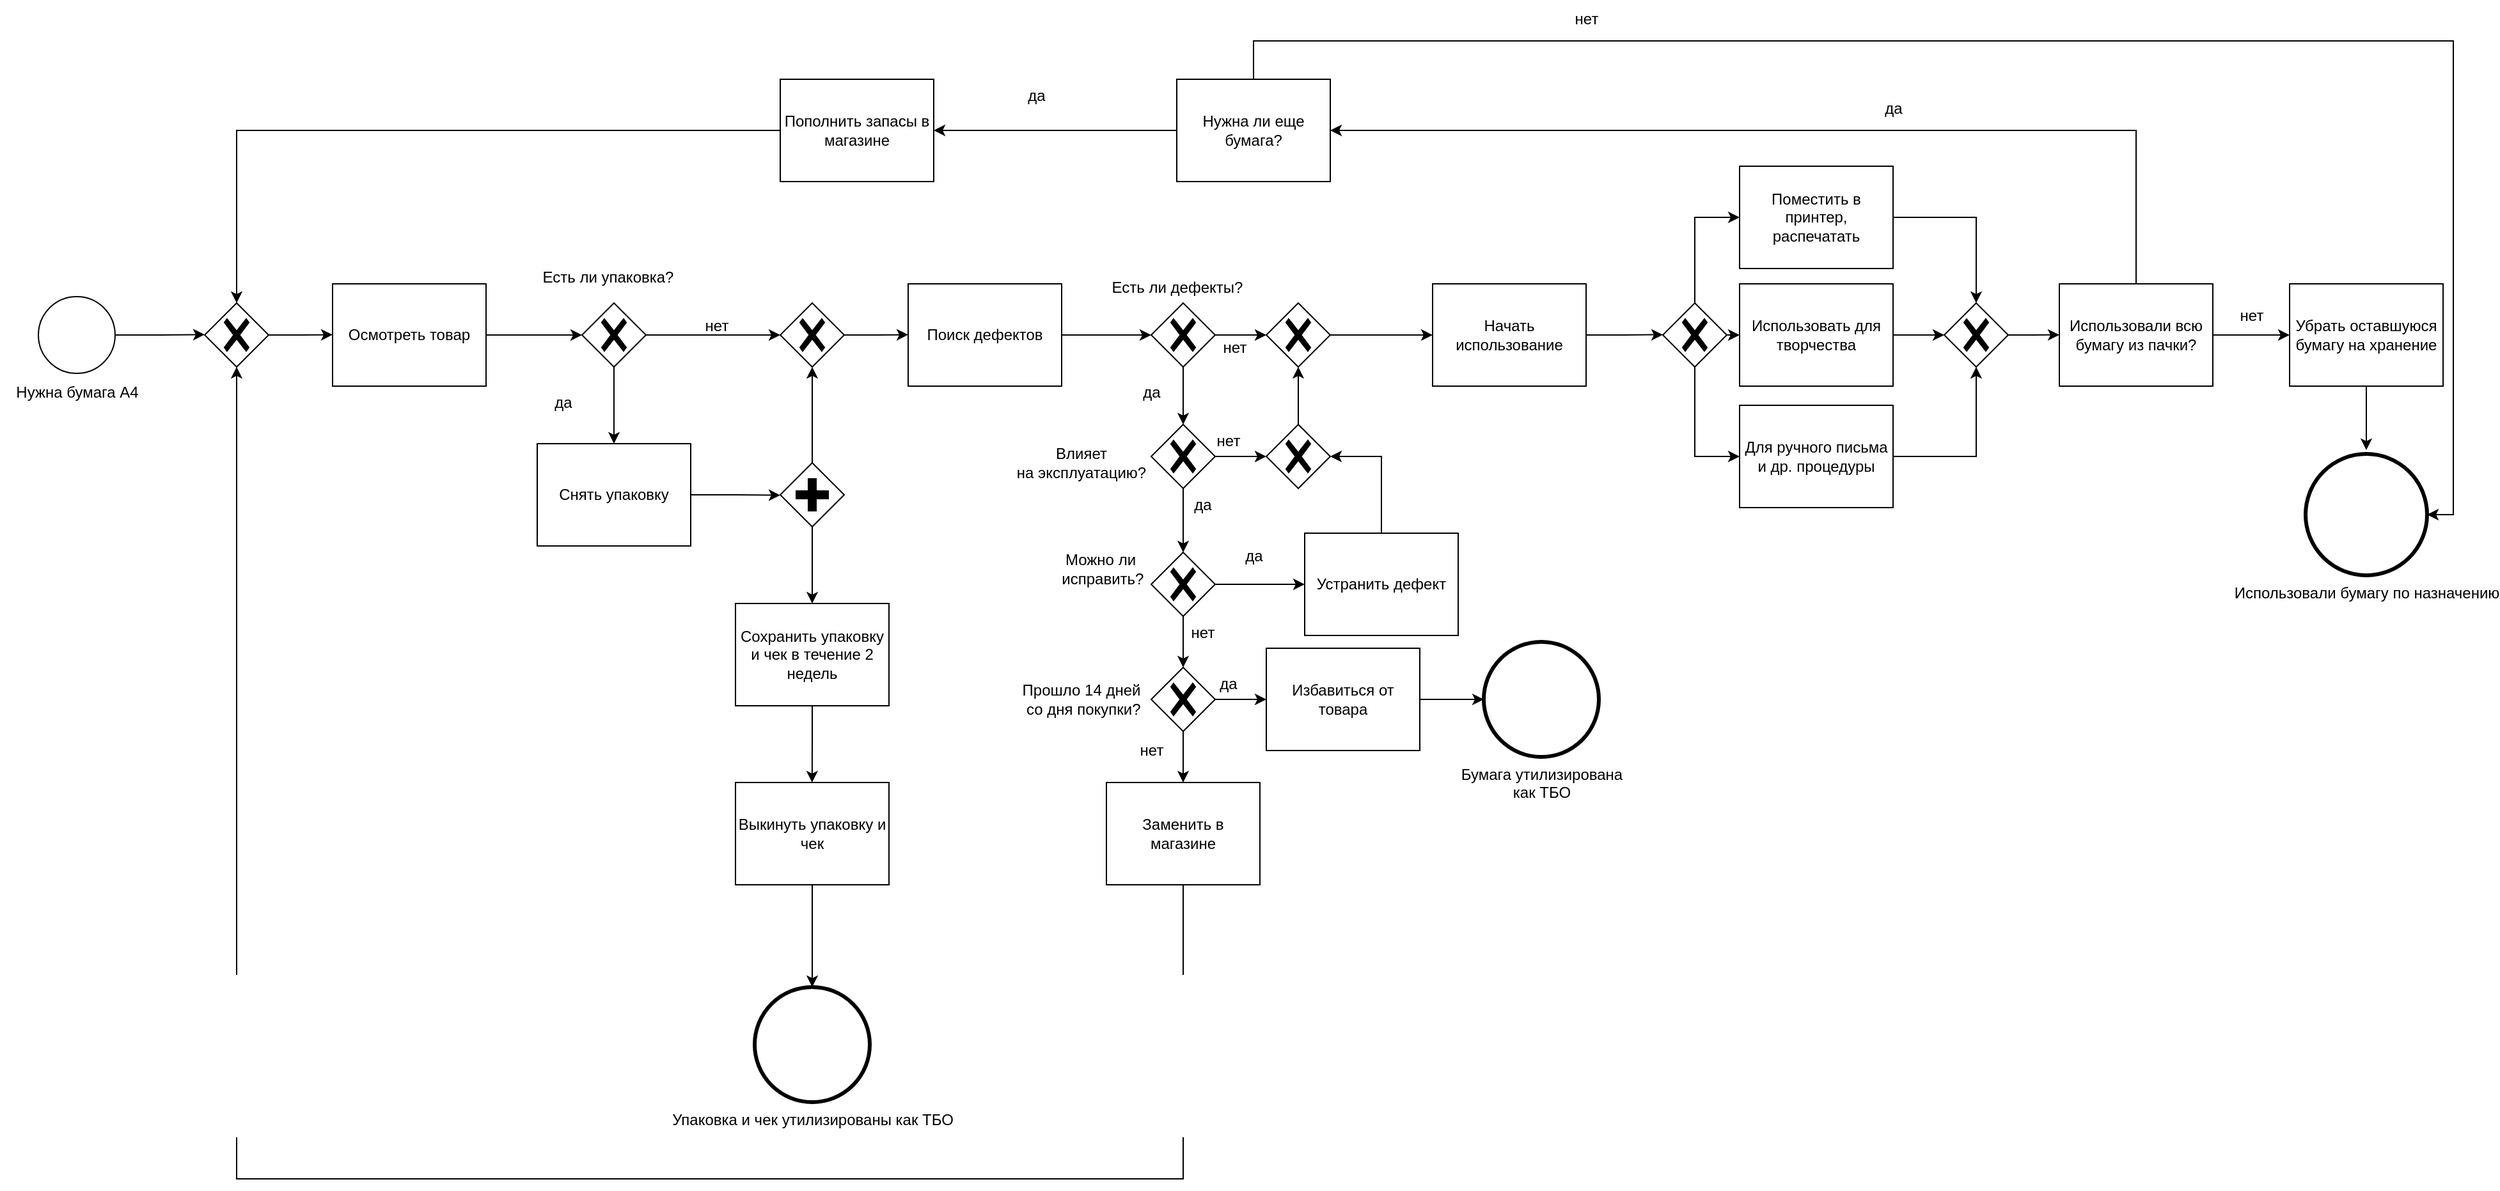 <mxfile version="26.2.12">
  <diagram name="Страница — 1" id="5N9X3Y17L_XoEcSVhi0d">
    <mxGraphModel dx="1972" dy="878" grid="1" gridSize="10" guides="1" tooltips="1" connect="1" arrows="1" fold="1" page="1" pageScale="1" pageWidth="827" pageHeight="1169" math="0" shadow="0">
      <root>
        <mxCell id="0" />
        <mxCell id="1" parent="0" />
        <mxCell id="ITbkGFI6erBc72IIZBpy-7" style="edgeStyle=orthogonalEdgeStyle;rounded=0;orthogonalLoop=1;jettySize=auto;html=1;exitX=1;exitY=0.5;exitDx=0;exitDy=0;" edge="1" parent="1" source="wK_ba-2Pib_sXPPsbPto-1">
          <mxGeometry relative="1" as="geometry">
            <mxPoint x="180" y="269.667" as="targetPoint" />
          </mxGeometry>
        </mxCell>
        <mxCell id="wK_ba-2Pib_sXPPsbPto-1" value="" style="ellipse;whiteSpace=wrap;html=1;aspect=fixed;" parent="1" vertex="1">
          <mxGeometry x="50" y="240" width="60" height="60" as="geometry" />
        </mxCell>
        <mxCell id="wK_ba-2Pib_sXPPsbPto-3" value="&lt;div&gt;Нужна бумага А4&lt;/div&gt;" style="text;html=1;align=center;verticalAlign=middle;resizable=0;points=[];autosize=1;strokeColor=none;fillColor=none;rounded=0;" parent="1" vertex="1">
          <mxGeometry x="20" y="300" width="120" height="30" as="geometry" />
        </mxCell>
        <mxCell id="ITbkGFI6erBc72IIZBpy-9" style="edgeStyle=orthogonalEdgeStyle;rounded=0;orthogonalLoop=1;jettySize=auto;html=1;exitX=1;exitY=0.5;exitDx=0;exitDy=0;exitPerimeter=0;" edge="1" parent="1" source="ITbkGFI6erBc72IIZBpy-8">
          <mxGeometry relative="1" as="geometry">
            <mxPoint x="280.0" y="269.778" as="targetPoint" />
          </mxGeometry>
        </mxCell>
        <mxCell id="ITbkGFI6erBc72IIZBpy-8" value="" style="points=[[0.25,0.25,0],[0.5,0,0],[0.75,0.25,0],[1,0.5,0],[0.75,0.75,0],[0.5,1,0],[0.25,0.75,0],[0,0.5,0]];shape=mxgraph.bpmn.gateway2;html=1;verticalLabelPosition=bottom;labelBackgroundColor=#ffffff;verticalAlign=top;align=center;perimeter=rhombusPerimeter;outlineConnect=0;outline=none;symbol=none;gwType=exclusive;" vertex="1" parent="1">
          <mxGeometry x="180" y="245" width="50" height="50" as="geometry" />
        </mxCell>
        <mxCell id="ITbkGFI6erBc72IIZBpy-10" value="Осмотреть товар" style="points=[[0.25,0,0],[0.5,0,0],[0.75,0,0],[1,0.25,0],[1,0.5,0],[1,0.75,0],[0.75,1,0],[0.5,1,0],[0.25,1,0],[0,0.75,0],[0,0.5,0],[0,0.25,0]];shape=mxgraph.bpmn.task2;whiteSpace=wrap;rectStyle=rounded;size=10;html=1;container=1;expand=0;collapsible=0;taskMarker=abstract;" vertex="1" parent="1">
          <mxGeometry x="280" y="230" width="120" height="80" as="geometry" />
        </mxCell>
        <mxCell id="ITbkGFI6erBc72IIZBpy-12" value="" style="points=[[0.25,0.25,0],[0.5,0,0],[0.75,0.25,0],[1,0.5,0],[0.75,0.75,0],[0.5,1,0],[0.25,0.75,0],[0,0.5,0]];shape=mxgraph.bpmn.gateway2;html=1;verticalLabelPosition=bottom;labelBackgroundColor=#ffffff;verticalAlign=top;align=center;perimeter=rhombusPerimeter;outlineConnect=0;outline=none;symbol=none;gwType=exclusive;" vertex="1" parent="1">
          <mxGeometry x="475" y="245" width="50" height="50" as="geometry" />
        </mxCell>
        <mxCell id="ITbkGFI6erBc72IIZBpy-16" style="edgeStyle=orthogonalEdgeStyle;rounded=0;orthogonalLoop=1;jettySize=auto;html=1;exitX=1;exitY=0.5;exitDx=0;exitDy=0;exitPerimeter=0;" edge="1" parent="1" source="ITbkGFI6erBc72IIZBpy-15">
          <mxGeometry relative="1" as="geometry">
            <mxPoint x="630" y="395.333" as="targetPoint" />
          </mxGeometry>
        </mxCell>
        <mxCell id="ITbkGFI6erBc72IIZBpy-15" value="Снять упаковку" style="points=[[0.25,0,0],[0.5,0,0],[0.75,0,0],[1,0.25,0],[1,0.5,0],[1,0.75,0],[0.75,1,0],[0.5,1,0],[0.25,1,0],[0,0.75,0],[0,0.5,0],[0,0.25,0]];shape=mxgraph.bpmn.task2;whiteSpace=wrap;rectStyle=rounded;size=10;html=1;container=1;expand=0;collapsible=0;taskMarker=abstract;" vertex="1" parent="1">
          <mxGeometry x="440" y="355" width="120" height="80" as="geometry" />
        </mxCell>
        <mxCell id="ITbkGFI6erBc72IIZBpy-18" style="edgeStyle=orthogonalEdgeStyle;rounded=0;orthogonalLoop=1;jettySize=auto;html=1;" edge="1" parent="1" source="ITbkGFI6erBc72IIZBpy-17">
          <mxGeometry relative="1" as="geometry">
            <mxPoint x="655" y="480" as="targetPoint" />
          </mxGeometry>
        </mxCell>
        <mxCell id="ITbkGFI6erBc72IIZBpy-30" style="edgeStyle=orthogonalEdgeStyle;rounded=0;orthogonalLoop=1;jettySize=auto;html=1;" edge="1" parent="1" source="ITbkGFI6erBc72IIZBpy-17" target="ITbkGFI6erBc72IIZBpy-28">
          <mxGeometry relative="1" as="geometry" />
        </mxCell>
        <mxCell id="ITbkGFI6erBc72IIZBpy-17" value="" style="points=[[0.25,0.25,0],[0.5,0,0],[0.75,0.25,0],[1,0.5,0],[0.75,0.75,0],[0.5,1,0],[0.25,0.75,0],[0,0.5,0]];shape=mxgraph.bpmn.gateway2;html=1;verticalLabelPosition=bottom;labelBackgroundColor=#ffffff;verticalAlign=top;align=center;perimeter=rhombusPerimeter;outlineConnect=0;outline=none;symbol=none;gwType=parallel;" vertex="1" parent="1">
          <mxGeometry x="630" y="370" width="50" height="50" as="geometry" />
        </mxCell>
        <mxCell id="ITbkGFI6erBc72IIZBpy-20" style="edgeStyle=orthogonalEdgeStyle;rounded=0;orthogonalLoop=1;jettySize=auto;html=1;exitX=0.5;exitY=1;exitDx=0;exitDy=0;exitPerimeter=0;" edge="1" parent="1" source="ITbkGFI6erBc72IIZBpy-19">
          <mxGeometry relative="1" as="geometry">
            <mxPoint x="654.889" y="620" as="targetPoint" />
          </mxGeometry>
        </mxCell>
        <mxCell id="ITbkGFI6erBc72IIZBpy-19" value="Сохранить упаковку и чек в течение 2 недель" style="points=[[0.25,0,0],[0.5,0,0],[0.75,0,0],[1,0.25,0],[1,0.5,0],[1,0.75,0],[0.75,1,0],[0.5,1,0],[0.25,1,0],[0,0.75,0],[0,0.5,0],[0,0.25,0]];shape=mxgraph.bpmn.task2;whiteSpace=wrap;rectStyle=rounded;size=10;html=1;container=1;expand=0;collapsible=0;taskMarker=abstract;" vertex="1" parent="1">
          <mxGeometry x="595" y="480" width="120" height="80" as="geometry" />
        </mxCell>
        <mxCell id="ITbkGFI6erBc72IIZBpy-22" style="edgeStyle=orthogonalEdgeStyle;rounded=0;orthogonalLoop=1;jettySize=auto;html=1;" edge="1" parent="1" source="ITbkGFI6erBc72IIZBpy-21">
          <mxGeometry relative="1" as="geometry">
            <mxPoint x="655" y="780" as="targetPoint" />
          </mxGeometry>
        </mxCell>
        <mxCell id="ITbkGFI6erBc72IIZBpy-21" value="Выкинуть упаковку и чек" style="points=[[0.25,0,0],[0.5,0,0],[0.75,0,0],[1,0.25,0],[1,0.5,0],[1,0.75,0],[0.75,1,0],[0.5,1,0],[0.25,1,0],[0,0.75,0],[0,0.5,0],[0,0.25,0]];shape=mxgraph.bpmn.task2;whiteSpace=wrap;rectStyle=rounded;size=10;html=1;container=1;expand=0;collapsible=0;taskMarker=abstract;" vertex="1" parent="1">
          <mxGeometry x="595" y="620" width="120" height="80" as="geometry" />
        </mxCell>
        <mxCell id="ITbkGFI6erBc72IIZBpy-24" value="Упаковка и чек утилизированы как ТБО&lt;div&gt;&lt;br&gt;&lt;/div&gt;" style="points=[[0.145,0.145,0],[0.5,0,0],[0.855,0.145,0],[1,0.5,0],[0.855,0.855,0],[0.5,1,0],[0.145,0.855,0],[0,0.5,0]];shape=mxgraph.bpmn.event;html=1;verticalLabelPosition=bottom;labelBackgroundColor=#ffffff;verticalAlign=top;align=center;perimeter=ellipsePerimeter;outlineConnect=0;aspect=fixed;outline=end;symbol=terminate2;" vertex="1" parent="1">
          <mxGeometry x="610" y="780" width="90" height="90" as="geometry" />
        </mxCell>
        <mxCell id="ITbkGFI6erBc72IIZBpy-25" style="edgeStyle=orthogonalEdgeStyle;rounded=0;orthogonalLoop=1;jettySize=auto;html=1;entryX=0.5;entryY=0;entryDx=0;entryDy=0;entryPerimeter=0;" edge="1" parent="1" source="ITbkGFI6erBc72IIZBpy-12" target="ITbkGFI6erBc72IIZBpy-15">
          <mxGeometry relative="1" as="geometry" />
        </mxCell>
        <mxCell id="ITbkGFI6erBc72IIZBpy-26" style="edgeStyle=orthogonalEdgeStyle;rounded=0;orthogonalLoop=1;jettySize=auto;html=1;exitX=1;exitY=0.5;exitDx=0;exitDy=0;exitPerimeter=0;entryX=0;entryY=0.5;entryDx=0;entryDy=0;entryPerimeter=0;" edge="1" parent="1" source="ITbkGFI6erBc72IIZBpy-10" target="ITbkGFI6erBc72IIZBpy-12">
          <mxGeometry relative="1" as="geometry" />
        </mxCell>
        <mxCell id="ITbkGFI6erBc72IIZBpy-27" value="Есть ли упаковка?" style="text;html=1;align=center;verticalAlign=middle;resizable=0;points=[];autosize=1;strokeColor=none;fillColor=none;" vertex="1" parent="1">
          <mxGeometry x="430" y="210" width="130" height="30" as="geometry" />
        </mxCell>
        <mxCell id="ITbkGFI6erBc72IIZBpy-32" style="edgeStyle=orthogonalEdgeStyle;rounded=0;orthogonalLoop=1;jettySize=auto;html=1;exitX=1;exitY=0.5;exitDx=0;exitDy=0;exitPerimeter=0;" edge="1" parent="1" source="ITbkGFI6erBc72IIZBpy-28">
          <mxGeometry relative="1" as="geometry">
            <mxPoint x="730" y="269.75" as="targetPoint" />
          </mxGeometry>
        </mxCell>
        <mxCell id="ITbkGFI6erBc72IIZBpy-28" value="" style="points=[[0.25,0.25,0],[0.5,0,0],[0.75,0.25,0],[1,0.5,0],[0.75,0.75,0],[0.5,1,0],[0.25,0.75,0],[0,0.5,0]];shape=mxgraph.bpmn.gateway2;html=1;verticalLabelPosition=bottom;labelBackgroundColor=#ffffff;verticalAlign=top;align=center;perimeter=rhombusPerimeter;outlineConnect=0;outline=none;symbol=none;gwType=exclusive;" vertex="1" parent="1">
          <mxGeometry x="630" y="245" width="50" height="50" as="geometry" />
        </mxCell>
        <mxCell id="ITbkGFI6erBc72IIZBpy-29" style="edgeStyle=orthogonalEdgeStyle;rounded=0;orthogonalLoop=1;jettySize=auto;html=1;exitX=1;exitY=0.5;exitDx=0;exitDy=0;exitPerimeter=0;entryX=0;entryY=0.5;entryDx=0;entryDy=0;entryPerimeter=0;" edge="1" parent="1" source="ITbkGFI6erBc72IIZBpy-12" target="ITbkGFI6erBc72IIZBpy-28">
          <mxGeometry relative="1" as="geometry" />
        </mxCell>
        <mxCell id="ITbkGFI6erBc72IIZBpy-31" value="нет" style="text;html=1;align=center;verticalAlign=middle;resizable=0;points=[];autosize=1;strokeColor=none;fillColor=none;" vertex="1" parent="1">
          <mxGeometry x="560" y="248" width="40" height="30" as="geometry" />
        </mxCell>
        <mxCell id="ITbkGFI6erBc72IIZBpy-33" value="Поиск дефектов" style="points=[[0.25,0,0],[0.5,0,0],[0.75,0,0],[1,0.25,0],[1,0.5,0],[1,0.75,0],[0.75,1,0],[0.5,1,0],[0.25,1,0],[0,0.75,0],[0,0.5,0],[0,0.25,0]];shape=mxgraph.bpmn.task2;whiteSpace=wrap;rectStyle=rounded;size=10;html=1;container=1;expand=0;collapsible=0;taskMarker=abstract;" vertex="1" parent="1">
          <mxGeometry x="730" y="230" width="120" height="80" as="geometry" />
        </mxCell>
        <mxCell id="ITbkGFI6erBc72IIZBpy-37" style="edgeStyle=orthogonalEdgeStyle;rounded=0;orthogonalLoop=1;jettySize=auto;html=1;" edge="1" parent="1" source="ITbkGFI6erBc72IIZBpy-34">
          <mxGeometry relative="1" as="geometry">
            <mxPoint x="945" y="340" as="targetPoint" />
          </mxGeometry>
        </mxCell>
        <mxCell id="ITbkGFI6erBc72IIZBpy-38" style="edgeStyle=orthogonalEdgeStyle;rounded=0;orthogonalLoop=1;jettySize=auto;html=1;" edge="1" parent="1" source="ITbkGFI6erBc72IIZBpy-34">
          <mxGeometry relative="1" as="geometry">
            <mxPoint x="1010" y="270" as="targetPoint" />
          </mxGeometry>
        </mxCell>
        <mxCell id="ITbkGFI6erBc72IIZBpy-34" value="" style="points=[[0.25,0.25,0],[0.5,0,0],[0.75,0.25,0],[1,0.5,0],[0.75,0.75,0],[0.5,1,0],[0.25,0.75,0],[0,0.5,0]];shape=mxgraph.bpmn.gateway2;html=1;verticalLabelPosition=bottom;labelBackgroundColor=#ffffff;verticalAlign=top;align=center;perimeter=rhombusPerimeter;outlineConnect=0;outline=none;symbol=none;gwType=exclusive;" vertex="1" parent="1">
          <mxGeometry x="920" y="245" width="50" height="50" as="geometry" />
        </mxCell>
        <mxCell id="ITbkGFI6erBc72IIZBpy-35" style="edgeStyle=orthogonalEdgeStyle;rounded=0;orthogonalLoop=1;jettySize=auto;html=1;exitX=1;exitY=0.5;exitDx=0;exitDy=0;exitPerimeter=0;entryX=0;entryY=0.5;entryDx=0;entryDy=0;entryPerimeter=0;" edge="1" parent="1" source="ITbkGFI6erBc72IIZBpy-33" target="ITbkGFI6erBc72IIZBpy-34">
          <mxGeometry relative="1" as="geometry" />
        </mxCell>
        <mxCell id="ITbkGFI6erBc72IIZBpy-36" value="Есть ли дефекты?" style="text;html=1;align=center;verticalAlign=middle;resizable=0;points=[];autosize=1;strokeColor=none;fillColor=none;" vertex="1" parent="1">
          <mxGeometry x="875" y="218" width="130" height="30" as="geometry" />
        </mxCell>
        <mxCell id="ITbkGFI6erBc72IIZBpy-72" style="edgeStyle=orthogonalEdgeStyle;rounded=0;orthogonalLoop=1;jettySize=auto;html=1;exitX=1;exitY=0.5;exitDx=0;exitDy=0;exitPerimeter=0;" edge="1" parent="1" source="ITbkGFI6erBc72IIZBpy-39">
          <mxGeometry relative="1" as="geometry">
            <mxPoint x="1140" y="270" as="targetPoint" />
          </mxGeometry>
        </mxCell>
        <mxCell id="ITbkGFI6erBc72IIZBpy-39" value="" style="points=[[0.25,0.25,0],[0.5,0,0],[0.75,0.25,0],[1,0.5,0],[0.75,0.75,0],[0.5,1,0],[0.25,0.75,0],[0,0.5,0]];shape=mxgraph.bpmn.gateway2;html=1;verticalLabelPosition=bottom;labelBackgroundColor=#ffffff;verticalAlign=top;align=center;perimeter=rhombusPerimeter;outlineConnect=0;outline=none;symbol=none;gwType=exclusive;" vertex="1" parent="1">
          <mxGeometry x="1010" y="245" width="50" height="50" as="geometry" />
        </mxCell>
        <mxCell id="ITbkGFI6erBc72IIZBpy-43" style="edgeStyle=orthogonalEdgeStyle;rounded=0;orthogonalLoop=1;jettySize=auto;html=1;exitX=1;exitY=0.5;exitDx=0;exitDy=0;exitPerimeter=0;" edge="1" parent="1" source="ITbkGFI6erBc72IIZBpy-40" target="ITbkGFI6erBc72IIZBpy-41">
          <mxGeometry relative="1" as="geometry" />
        </mxCell>
        <mxCell id="ITbkGFI6erBc72IIZBpy-44" style="edgeStyle=orthogonalEdgeStyle;rounded=0;orthogonalLoop=1;jettySize=auto;html=1;exitX=0.5;exitY=1;exitDx=0;exitDy=0;exitPerimeter=0;" edge="1" parent="1" source="ITbkGFI6erBc72IIZBpy-40">
          <mxGeometry relative="1" as="geometry">
            <mxPoint x="945" y="440" as="targetPoint" />
          </mxGeometry>
        </mxCell>
        <mxCell id="ITbkGFI6erBc72IIZBpy-40" value="" style="points=[[0.25,0.25,0],[0.5,0,0],[0.75,0.25,0],[1,0.5,0],[0.75,0.75,0],[0.5,1,0],[0.25,0.75,0],[0,0.5,0]];shape=mxgraph.bpmn.gateway2;html=1;verticalLabelPosition=bottom;labelBackgroundColor=#ffffff;verticalAlign=top;align=center;perimeter=rhombusPerimeter;outlineConnect=0;outline=none;symbol=none;gwType=exclusive;" vertex="1" parent="1">
          <mxGeometry x="920" y="340" width="50" height="50" as="geometry" />
        </mxCell>
        <mxCell id="ITbkGFI6erBc72IIZBpy-41" value="" style="points=[[0.25,0.25,0],[0.5,0,0],[0.75,0.25,0],[1,0.5,0],[0.75,0.75,0],[0.5,1,0],[0.25,0.75,0],[0,0.5,0]];shape=mxgraph.bpmn.gateway2;html=1;verticalLabelPosition=bottom;labelBackgroundColor=#ffffff;verticalAlign=top;align=center;perimeter=rhombusPerimeter;outlineConnect=0;outline=none;symbol=none;gwType=exclusive;" vertex="1" parent="1">
          <mxGeometry x="1010" y="340" width="50" height="50" as="geometry" />
        </mxCell>
        <mxCell id="ITbkGFI6erBc72IIZBpy-58" style="edgeStyle=orthogonalEdgeStyle;rounded=0;orthogonalLoop=1;jettySize=auto;html=1;exitX=0.5;exitY=1;exitDx=0;exitDy=0;exitPerimeter=0;" edge="1" parent="1" source="ITbkGFI6erBc72IIZBpy-45">
          <mxGeometry relative="1" as="geometry">
            <mxPoint x="945" y="530" as="targetPoint" />
          </mxGeometry>
        </mxCell>
        <mxCell id="ITbkGFI6erBc72IIZBpy-45" value="" style="points=[[0.25,0.25,0],[0.5,0,0],[0.75,0.25,0],[1,0.5,0],[0.75,0.75,0],[0.5,1,0],[0.25,0.75,0],[0,0.5,0]];shape=mxgraph.bpmn.gateway2;html=1;verticalLabelPosition=bottom;labelBackgroundColor=#ffffff;verticalAlign=top;align=center;perimeter=rhombusPerimeter;outlineConnect=0;outline=none;symbol=none;gwType=exclusive;" vertex="1" parent="1">
          <mxGeometry x="920" y="440" width="50" height="50" as="geometry" />
        </mxCell>
        <mxCell id="ITbkGFI6erBc72IIZBpy-47" value="Устранить дефект" style="points=[[0.25,0,0],[0.5,0,0],[0.75,0,0],[1,0.25,0],[1,0.5,0],[1,0.75,0],[0.75,1,0],[0.5,1,0],[0.25,1,0],[0,0.75,0],[0,0.5,0],[0,0.25,0]];shape=mxgraph.bpmn.task2;whiteSpace=wrap;rectStyle=rounded;size=10;html=1;container=1;expand=0;collapsible=0;taskMarker=abstract;" vertex="1" parent="1">
          <mxGeometry x="1040" y="425" width="120" height="80" as="geometry" />
        </mxCell>
        <mxCell id="ITbkGFI6erBc72IIZBpy-48" style="edgeStyle=orthogonalEdgeStyle;rounded=0;orthogonalLoop=1;jettySize=auto;html=1;exitX=1;exitY=0.5;exitDx=0;exitDy=0;exitPerimeter=0;entryX=0;entryY=0.5;entryDx=0;entryDy=0;entryPerimeter=0;" edge="1" parent="1" source="ITbkGFI6erBc72IIZBpy-45" target="ITbkGFI6erBc72IIZBpy-47">
          <mxGeometry relative="1" as="geometry" />
        </mxCell>
        <mxCell id="ITbkGFI6erBc72IIZBpy-49" style="edgeStyle=orthogonalEdgeStyle;rounded=0;orthogonalLoop=1;jettySize=auto;html=1;entryX=1;entryY=0.5;entryDx=0;entryDy=0;entryPerimeter=0;" edge="1" parent="1" source="ITbkGFI6erBc72IIZBpy-47" target="ITbkGFI6erBc72IIZBpy-41">
          <mxGeometry relative="1" as="geometry" />
        </mxCell>
        <mxCell id="ITbkGFI6erBc72IIZBpy-50" value="да" style="text;html=1;align=center;verticalAlign=middle;resizable=0;points=[];autosize=1;strokeColor=none;fillColor=none;" vertex="1" parent="1">
          <mxGeometry x="980" y="428" width="40" height="30" as="geometry" />
        </mxCell>
        <mxCell id="ITbkGFI6erBc72IIZBpy-51" value="Можно ли&lt;br&gt;&amp;nbsp;исправить?" style="text;html=1;align=center;verticalAlign=middle;resizable=0;points=[];autosize=1;strokeColor=none;fillColor=none;" vertex="1" parent="1">
          <mxGeometry x="835" y="433" width="90" height="40" as="geometry" />
        </mxCell>
        <mxCell id="ITbkGFI6erBc72IIZBpy-52" value="Влияет &lt;br&gt;на эксплуатацию?" style="text;html=1;align=center;verticalAlign=middle;resizable=0;points=[];autosize=1;strokeColor=none;fillColor=none;" vertex="1" parent="1">
          <mxGeometry x="805" y="350" width="120" height="40" as="geometry" />
        </mxCell>
        <mxCell id="ITbkGFI6erBc72IIZBpy-53" value="да" style="text;html=1;align=center;verticalAlign=middle;resizable=0;points=[];autosize=1;strokeColor=none;fillColor=none;" vertex="1" parent="1">
          <mxGeometry x="900" y="300" width="40" height="30" as="geometry" />
        </mxCell>
        <mxCell id="ITbkGFI6erBc72IIZBpy-55" value="нет" style="text;html=1;align=center;verticalAlign=middle;resizable=0;points=[];autosize=1;strokeColor=none;fillColor=none;" vertex="1" parent="1">
          <mxGeometry x="965" y="265" width="40" height="30" as="geometry" />
        </mxCell>
        <mxCell id="ITbkGFI6erBc72IIZBpy-56" value="нет" style="text;html=1;align=center;verticalAlign=middle;resizable=0;points=[];autosize=1;strokeColor=none;fillColor=none;" vertex="1" parent="1">
          <mxGeometry x="960" y="338" width="40" height="30" as="geometry" />
        </mxCell>
        <mxCell id="ITbkGFI6erBc72IIZBpy-57" style="edgeStyle=orthogonalEdgeStyle;rounded=0;orthogonalLoop=1;jettySize=auto;html=1;exitX=0.5;exitY=0;exitDx=0;exitDy=0;exitPerimeter=0;entryX=0.5;entryY=1;entryDx=0;entryDy=0;entryPerimeter=0;" edge="1" parent="1" source="ITbkGFI6erBc72IIZBpy-41" target="ITbkGFI6erBc72IIZBpy-39">
          <mxGeometry relative="1" as="geometry" />
        </mxCell>
        <mxCell id="ITbkGFI6erBc72IIZBpy-63" style="edgeStyle=orthogonalEdgeStyle;rounded=0;orthogonalLoop=1;jettySize=auto;html=1;exitX=1;exitY=0.5;exitDx=0;exitDy=0;exitPerimeter=0;" edge="1" parent="1" source="ITbkGFI6erBc72IIZBpy-59">
          <mxGeometry relative="1" as="geometry">
            <mxPoint x="1010" y="555" as="targetPoint" />
          </mxGeometry>
        </mxCell>
        <mxCell id="ITbkGFI6erBc72IIZBpy-68" style="edgeStyle=orthogonalEdgeStyle;rounded=0;orthogonalLoop=1;jettySize=auto;html=1;exitX=0.5;exitY=1;exitDx=0;exitDy=0;exitPerimeter=0;" edge="1" parent="1" source="ITbkGFI6erBc72IIZBpy-59">
          <mxGeometry relative="1" as="geometry">
            <mxPoint x="945" y="620" as="targetPoint" />
          </mxGeometry>
        </mxCell>
        <mxCell id="ITbkGFI6erBc72IIZBpy-59" value="" style="points=[[0.25,0.25,0],[0.5,0,0],[0.75,0.25,0],[1,0.5,0],[0.75,0.75,0],[0.5,1,0],[0.25,0.75,0],[0,0.5,0]];shape=mxgraph.bpmn.gateway2;html=1;verticalLabelPosition=bottom;labelBackgroundColor=#ffffff;verticalAlign=top;align=center;perimeter=rhombusPerimeter;outlineConnect=0;outline=none;symbol=none;gwType=exclusive;" vertex="1" parent="1">
          <mxGeometry x="920" y="530" width="50" height="50" as="geometry" />
        </mxCell>
        <mxCell id="ITbkGFI6erBc72IIZBpy-61" value="Прошло 14 дней&lt;br&gt;&amp;nbsp;со дня покупки?" style="text;html=1;align=center;verticalAlign=middle;resizable=0;points=[];autosize=1;strokeColor=none;fillColor=none;" vertex="1" parent="1">
          <mxGeometry x="805" y="535" width="120" height="40" as="geometry" />
        </mxCell>
        <mxCell id="ITbkGFI6erBc72IIZBpy-62" value="нет" style="text;html=1;align=center;verticalAlign=middle;resizable=0;points=[];autosize=1;strokeColor=none;fillColor=none;" vertex="1" parent="1">
          <mxGeometry x="940" y="488" width="40" height="30" as="geometry" />
        </mxCell>
        <mxCell id="ITbkGFI6erBc72IIZBpy-64" value="да" style="text;html=1;align=center;verticalAlign=middle;resizable=0;points=[];autosize=1;strokeColor=none;fillColor=none;" vertex="1" parent="1">
          <mxGeometry x="960" y="528" width="40" height="30" as="geometry" />
        </mxCell>
        <mxCell id="ITbkGFI6erBc72IIZBpy-66" style="edgeStyle=orthogonalEdgeStyle;rounded=0;orthogonalLoop=1;jettySize=auto;html=1;exitX=1;exitY=0.5;exitDx=0;exitDy=0;exitPerimeter=0;" edge="1" parent="1" source="ITbkGFI6erBc72IIZBpy-65">
          <mxGeometry relative="1" as="geometry">
            <mxPoint x="1180" y="555" as="targetPoint" />
          </mxGeometry>
        </mxCell>
        <mxCell id="ITbkGFI6erBc72IIZBpy-65" value="Избавиться от товара" style="points=[[0.25,0,0],[0.5,0,0],[0.75,0,0],[1,0.25,0],[1,0.5,0],[1,0.75,0],[0.75,1,0],[0.5,1,0],[0.25,1,0],[0,0.75,0],[0,0.5,0],[0,0.25,0]];shape=mxgraph.bpmn.task2;whiteSpace=wrap;rectStyle=rounded;size=10;html=1;container=1;expand=0;collapsible=0;taskMarker=abstract;" vertex="1" parent="1">
          <mxGeometry x="1010" y="515" width="120" height="80" as="geometry" />
        </mxCell>
        <mxCell id="ITbkGFI6erBc72IIZBpy-67" value="Бумага утилизирована&lt;br&gt;как ТБО" style="points=[[0.145,0.145,0],[0.5,0,0],[0.855,0.145,0],[1,0.5,0],[0.855,0.855,0],[0.5,1,0],[0.145,0.855,0],[0,0.5,0]];shape=mxgraph.bpmn.event;html=1;verticalLabelPosition=bottom;labelBackgroundColor=#ffffff;verticalAlign=top;align=center;perimeter=ellipsePerimeter;outlineConnect=0;aspect=fixed;outline=end;symbol=terminate2;" vertex="1" parent="1">
          <mxGeometry x="1180" y="510" width="90" height="90" as="geometry" />
        </mxCell>
        <mxCell id="ITbkGFI6erBc72IIZBpy-69" value="нет" style="text;html=1;align=center;verticalAlign=middle;resizable=0;points=[];autosize=1;strokeColor=none;fillColor=none;" vertex="1" parent="1">
          <mxGeometry x="900" y="580" width="40" height="30" as="geometry" />
        </mxCell>
        <mxCell id="ITbkGFI6erBc72IIZBpy-70" value="Заменить в магазине" style="points=[[0.25,0,0],[0.5,0,0],[0.75,0,0],[1,0.25,0],[1,0.5,0],[1,0.75,0],[0.75,1,0],[0.5,1,0],[0.25,1,0],[0,0.75,0],[0,0.5,0],[0,0.25,0]];shape=mxgraph.bpmn.task2;whiteSpace=wrap;rectStyle=rounded;size=10;html=1;container=1;expand=0;collapsible=0;taskMarker=abstract;" vertex="1" parent="1">
          <mxGeometry x="885" y="620" width="120" height="80" as="geometry" />
        </mxCell>
        <mxCell id="ITbkGFI6erBc72IIZBpy-71" style="edgeStyle=orthogonalEdgeStyle;rounded=0;orthogonalLoop=1;jettySize=auto;html=1;exitX=0.5;exitY=1;exitDx=0;exitDy=0;exitPerimeter=0;entryX=0.5;entryY=1;entryDx=0;entryDy=0;entryPerimeter=0;" edge="1" parent="1" source="ITbkGFI6erBc72IIZBpy-70" target="ITbkGFI6erBc72IIZBpy-8">
          <mxGeometry relative="1" as="geometry">
            <Array as="points">
              <mxPoint x="945" y="930" />
              <mxPoint x="205" y="930" />
            </Array>
          </mxGeometry>
        </mxCell>
        <mxCell id="ITbkGFI6erBc72IIZBpy-83" style="edgeStyle=orthogonalEdgeStyle;rounded=0;orthogonalLoop=1;jettySize=auto;html=1;exitX=1;exitY=0.5;exitDx=0;exitDy=0;exitPerimeter=0;" edge="1" parent="1" source="ITbkGFI6erBc72IIZBpy-82">
          <mxGeometry relative="1" as="geometry">
            <mxPoint x="1320" y="269.75" as="targetPoint" />
          </mxGeometry>
        </mxCell>
        <mxCell id="ITbkGFI6erBc72IIZBpy-82" value="Начать использование" style="points=[[0.25,0,0],[0.5,0,0],[0.75,0,0],[1,0.25,0],[1,0.5,0],[1,0.75,0],[0.75,1,0],[0.5,1,0],[0.25,1,0],[0,0.75,0],[0,0.5,0],[0,0.25,0]];shape=mxgraph.bpmn.task2;whiteSpace=wrap;rectStyle=rounded;size=10;html=1;container=1;expand=0;collapsible=0;taskMarker=abstract;" vertex="1" parent="1">
          <mxGeometry x="1140" y="230" width="120" height="80" as="geometry" />
        </mxCell>
        <mxCell id="ITbkGFI6erBc72IIZBpy-84" value="" style="points=[[0.25,0.25,0],[0.5,0,0],[0.75,0.25,0],[1,0.5,0],[0.75,0.75,0],[0.5,1,0],[0.25,0.75,0],[0,0.5,0]];shape=mxgraph.bpmn.gateway2;html=1;verticalLabelPosition=bottom;labelBackgroundColor=#ffffff;verticalAlign=top;align=center;perimeter=rhombusPerimeter;outlineConnect=0;outline=none;symbol=none;gwType=exclusive;" vertex="1" parent="1">
          <mxGeometry x="1320" y="245" width="50" height="50" as="geometry" />
        </mxCell>
        <mxCell id="ITbkGFI6erBc72IIZBpy-85" value="Поместить в принтер, распечатать" style="points=[[0.25,0,0],[0.5,0,0],[0.75,0,0],[1,0.25,0],[1,0.5,0],[1,0.75,0],[0.75,1,0],[0.5,1,0],[0.25,1,0],[0,0.75,0],[0,0.5,0],[0,0.25,0]];shape=mxgraph.bpmn.task2;whiteSpace=wrap;rectStyle=rounded;size=10;html=1;container=1;expand=0;collapsible=0;taskMarker=abstract;" vertex="1" parent="1">
          <mxGeometry x="1380" y="138" width="120" height="80" as="geometry" />
        </mxCell>
        <mxCell id="ITbkGFI6erBc72IIZBpy-86" value="Использовать для творчества" style="points=[[0.25,0,0],[0.5,0,0],[0.75,0,0],[1,0.25,0],[1,0.5,0],[1,0.75,0],[0.75,1,0],[0.5,1,0],[0.25,1,0],[0,0.75,0],[0,0.5,0],[0,0.25,0]];shape=mxgraph.bpmn.task2;whiteSpace=wrap;rectStyle=rounded;size=10;html=1;container=1;expand=0;collapsible=0;taskMarker=abstract;" vertex="1" parent="1">
          <mxGeometry x="1380" y="230" width="120" height="80" as="geometry" />
        </mxCell>
        <mxCell id="ITbkGFI6erBc72IIZBpy-87" value="Для ручного письма и др. процедуры" style="points=[[0.25,0,0],[0.5,0,0],[0.75,0,0],[1,0.25,0],[1,0.5,0],[1,0.75,0],[0.75,1,0],[0.5,1,0],[0.25,1,0],[0,0.75,0],[0,0.5,0],[0,0.25,0]];shape=mxgraph.bpmn.task2;whiteSpace=wrap;rectStyle=rounded;size=10;html=1;container=1;expand=0;collapsible=0;taskMarker=abstract;" vertex="1" parent="1">
          <mxGeometry x="1380" y="325" width="120" height="80" as="geometry" />
        </mxCell>
        <mxCell id="ITbkGFI6erBc72IIZBpy-88" style="edgeStyle=orthogonalEdgeStyle;rounded=0;orthogonalLoop=1;jettySize=auto;html=1;exitX=0.5;exitY=0;exitDx=0;exitDy=0;exitPerimeter=0;entryX=0;entryY=0.5;entryDx=0;entryDy=0;entryPerimeter=0;" edge="1" parent="1" source="ITbkGFI6erBc72IIZBpy-84" target="ITbkGFI6erBc72IIZBpy-85">
          <mxGeometry relative="1" as="geometry" />
        </mxCell>
        <mxCell id="ITbkGFI6erBc72IIZBpy-89" style="edgeStyle=orthogonalEdgeStyle;rounded=0;orthogonalLoop=1;jettySize=auto;html=1;exitX=1;exitY=0.5;exitDx=0;exitDy=0;exitPerimeter=0;entryX=0;entryY=0.5;entryDx=0;entryDy=0;entryPerimeter=0;" edge="1" parent="1" source="ITbkGFI6erBc72IIZBpy-84" target="ITbkGFI6erBc72IIZBpy-86">
          <mxGeometry relative="1" as="geometry" />
        </mxCell>
        <mxCell id="ITbkGFI6erBc72IIZBpy-90" style="edgeStyle=orthogonalEdgeStyle;rounded=0;orthogonalLoop=1;jettySize=auto;html=1;exitX=0.5;exitY=1;exitDx=0;exitDy=0;exitPerimeter=0;entryX=0;entryY=0.5;entryDx=0;entryDy=0;entryPerimeter=0;" edge="1" parent="1" source="ITbkGFI6erBc72IIZBpy-84" target="ITbkGFI6erBc72IIZBpy-87">
          <mxGeometry relative="1" as="geometry" />
        </mxCell>
        <mxCell id="ITbkGFI6erBc72IIZBpy-95" style="edgeStyle=orthogonalEdgeStyle;rounded=0;orthogonalLoop=1;jettySize=auto;html=1;exitX=1;exitY=0.5;exitDx=0;exitDy=0;exitPerimeter=0;" edge="1" parent="1" source="ITbkGFI6erBc72IIZBpy-91">
          <mxGeometry relative="1" as="geometry">
            <mxPoint x="1630.0" y="269.882" as="targetPoint" />
          </mxGeometry>
        </mxCell>
        <mxCell id="ITbkGFI6erBc72IIZBpy-91" value="" style="points=[[0.25,0.25,0],[0.5,0,0],[0.75,0.25,0],[1,0.5,0],[0.75,0.75,0],[0.5,1,0],[0.25,0.75,0],[0,0.5,0]];shape=mxgraph.bpmn.gateway2;html=1;verticalLabelPosition=bottom;labelBackgroundColor=#ffffff;verticalAlign=top;align=center;perimeter=rhombusPerimeter;outlineConnect=0;outline=none;symbol=none;gwType=exclusive;" vertex="1" parent="1">
          <mxGeometry x="1540" y="245" width="50" height="50" as="geometry" />
        </mxCell>
        <mxCell id="ITbkGFI6erBc72IIZBpy-92" style="edgeStyle=orthogonalEdgeStyle;rounded=0;orthogonalLoop=1;jettySize=auto;html=1;entryX=0;entryY=0.5;entryDx=0;entryDy=0;entryPerimeter=0;" edge="1" parent="1" source="ITbkGFI6erBc72IIZBpy-86" target="ITbkGFI6erBc72IIZBpy-91">
          <mxGeometry relative="1" as="geometry" />
        </mxCell>
        <mxCell id="ITbkGFI6erBc72IIZBpy-93" style="edgeStyle=orthogonalEdgeStyle;rounded=0;orthogonalLoop=1;jettySize=auto;html=1;exitX=1;exitY=0.5;exitDx=0;exitDy=0;exitPerimeter=0;entryX=0.5;entryY=1;entryDx=0;entryDy=0;entryPerimeter=0;" edge="1" parent="1" source="ITbkGFI6erBc72IIZBpy-87" target="ITbkGFI6erBc72IIZBpy-91">
          <mxGeometry relative="1" as="geometry" />
        </mxCell>
        <mxCell id="ITbkGFI6erBc72IIZBpy-94" style="edgeStyle=orthogonalEdgeStyle;rounded=0;orthogonalLoop=1;jettySize=auto;html=1;entryX=0.5;entryY=0;entryDx=0;entryDy=0;entryPerimeter=0;" edge="1" parent="1" source="ITbkGFI6erBc72IIZBpy-85" target="ITbkGFI6erBc72IIZBpy-91">
          <mxGeometry relative="1" as="geometry" />
        </mxCell>
        <mxCell id="ITbkGFI6erBc72IIZBpy-97" style="edgeStyle=orthogonalEdgeStyle;rounded=0;orthogonalLoop=1;jettySize=auto;html=1;" edge="1" parent="1" source="ITbkGFI6erBc72IIZBpy-96">
          <mxGeometry relative="1" as="geometry">
            <mxPoint x="1810" y="270" as="targetPoint" />
          </mxGeometry>
        </mxCell>
        <mxCell id="ITbkGFI6erBc72IIZBpy-96" value="Использовали всю бумагу из пачки?" style="points=[[0.25,0,0],[0.5,0,0],[0.75,0,0],[1,0.25,0],[1,0.5,0],[1,0.75,0],[0.75,1,0],[0.5,1,0],[0.25,1,0],[0,0.75,0],[0,0.5,0],[0,0.25,0]];shape=mxgraph.bpmn.task2;whiteSpace=wrap;rectStyle=rounded;size=10;html=1;container=1;expand=0;collapsible=0;taskMarker=abstract;" vertex="1" parent="1">
          <mxGeometry x="1630" y="230" width="120" height="80" as="geometry" />
        </mxCell>
        <mxCell id="ITbkGFI6erBc72IIZBpy-100" style="edgeStyle=orthogonalEdgeStyle;rounded=0;orthogonalLoop=1;jettySize=auto;html=1;" edge="1" parent="1" source="ITbkGFI6erBc72IIZBpy-98">
          <mxGeometry relative="1" as="geometry">
            <mxPoint x="1870" y="360" as="targetPoint" />
          </mxGeometry>
        </mxCell>
        <mxCell id="ITbkGFI6erBc72IIZBpy-98" value="Убрать оставшуюся бумагу на хранение" style="points=[[0.25,0,0],[0.5,0,0],[0.75,0,0],[1,0.25,0],[1,0.5,0],[1,0.75,0],[0.75,1,0],[0.5,1,0],[0.25,1,0],[0,0.75,0],[0,0.5,0],[0,0.25,0]];shape=mxgraph.bpmn.task2;whiteSpace=wrap;rectStyle=rounded;size=10;html=1;container=1;expand=0;collapsible=0;taskMarker=abstract;" vertex="1" parent="1">
          <mxGeometry x="1810" y="230" width="120" height="80" as="geometry" />
        </mxCell>
        <mxCell id="ITbkGFI6erBc72IIZBpy-99" value="нет" style="text;html=1;align=center;verticalAlign=middle;resizable=0;points=[];autosize=1;strokeColor=none;fillColor=none;" vertex="1" parent="1">
          <mxGeometry x="1760" y="240" width="40" height="30" as="geometry" />
        </mxCell>
        <mxCell id="ITbkGFI6erBc72IIZBpy-101" value="Использовали бумагу по назначению" style="points=[[0.145,0.145,0],[0.5,0,0],[0.855,0.145,0],[1,0.5,0],[0.855,0.855,0],[0.5,1,0],[0.145,0.855,0],[0,0.5,0]];shape=mxgraph.bpmn.event;html=1;verticalLabelPosition=bottom;labelBackgroundColor=#ffffff;verticalAlign=top;align=center;perimeter=ellipsePerimeter;outlineConnect=0;aspect=fixed;outline=end;symbol=terminate2;" vertex="1" parent="1">
          <mxGeometry x="1822.5" y="363" width="95" height="95" as="geometry" />
        </mxCell>
        <mxCell id="ITbkGFI6erBc72IIZBpy-112" style="edgeStyle=orthogonalEdgeStyle;rounded=0;orthogonalLoop=1;jettySize=auto;html=1;entryX=1;entryY=0.5;entryDx=0;entryDy=0;entryPerimeter=0;" edge="1" parent="1" source="ITbkGFI6erBc72IIZBpy-105" target="ITbkGFI6erBc72IIZBpy-101">
          <mxGeometry relative="1" as="geometry">
            <mxPoint x="1000" y="-10" as="targetPoint" />
            <Array as="points">
              <mxPoint x="1000" y="40" />
              <mxPoint x="1938" y="40" />
              <mxPoint x="1938" y="411" />
            </Array>
          </mxGeometry>
        </mxCell>
        <mxCell id="ITbkGFI6erBc72IIZBpy-105" value="Нужна ли еще бумага?" style="points=[[0.25,0,0],[0.5,0,0],[0.75,0,0],[1,0.25,0],[1,0.5,0],[1,0.75,0],[0.75,1,0],[0.5,1,0],[0.25,1,0],[0,0.75,0],[0,0.5,0],[0,0.25,0]];shape=mxgraph.bpmn.task2;whiteSpace=wrap;rectStyle=rounded;size=10;html=1;container=1;expand=0;collapsible=0;taskMarker=abstract;" vertex="1" parent="1">
          <mxGeometry x="940" y="70" width="120" height="80" as="geometry" />
        </mxCell>
        <mxCell id="ITbkGFI6erBc72IIZBpy-106" style="edgeStyle=orthogonalEdgeStyle;rounded=0;orthogonalLoop=1;jettySize=auto;html=1;entryX=1;entryY=0.5;entryDx=0;entryDy=0;entryPerimeter=0;" edge="1" parent="1" source="ITbkGFI6erBc72IIZBpy-96" target="ITbkGFI6erBc72IIZBpy-105">
          <mxGeometry relative="1" as="geometry">
            <Array as="points">
              <mxPoint x="1690" y="110" />
            </Array>
          </mxGeometry>
        </mxCell>
        <mxCell id="ITbkGFI6erBc72IIZBpy-107" value="да" style="text;html=1;align=center;verticalAlign=middle;resizable=0;points=[];autosize=1;strokeColor=none;fillColor=none;" vertex="1" parent="1">
          <mxGeometry x="1480" y="78" width="40" height="30" as="geometry" />
        </mxCell>
        <mxCell id="ITbkGFI6erBc72IIZBpy-109" value="Пополнить запасы в магазине" style="points=[[0.25,0,0],[0.5,0,0],[0.75,0,0],[1,0.25,0],[1,0.5,0],[1,0.75,0],[0.75,1,0],[0.5,1,0],[0.25,1,0],[0,0.75,0],[0,0.5,0],[0,0.25,0]];shape=mxgraph.bpmn.task2;whiteSpace=wrap;rectStyle=rounded;size=10;html=1;container=1;expand=0;collapsible=0;taskMarker=abstract;" vertex="1" parent="1">
          <mxGeometry x="630" y="70" width="120" height="80" as="geometry" />
        </mxCell>
        <mxCell id="ITbkGFI6erBc72IIZBpy-110" style="edgeStyle=orthogonalEdgeStyle;rounded=0;orthogonalLoop=1;jettySize=auto;html=1;exitX=0;exitY=0.5;exitDx=0;exitDy=0;exitPerimeter=0;entryX=1;entryY=0.5;entryDx=0;entryDy=0;entryPerimeter=0;" edge="1" parent="1" source="ITbkGFI6erBc72IIZBpy-105" target="ITbkGFI6erBc72IIZBpy-109">
          <mxGeometry relative="1" as="geometry" />
        </mxCell>
        <mxCell id="ITbkGFI6erBc72IIZBpy-111" value="да" style="text;html=1;align=center;verticalAlign=middle;resizable=0;points=[];autosize=1;strokeColor=none;fillColor=none;" vertex="1" parent="1">
          <mxGeometry x="810" y="68" width="40" height="30" as="geometry" />
        </mxCell>
        <mxCell id="ITbkGFI6erBc72IIZBpy-113" value="нет" style="text;html=1;align=center;verticalAlign=middle;resizable=0;points=[];autosize=1;strokeColor=none;fillColor=none;" vertex="1" parent="1">
          <mxGeometry x="1240" y="8" width="40" height="30" as="geometry" />
        </mxCell>
        <mxCell id="ITbkGFI6erBc72IIZBpy-114" style="edgeStyle=orthogonalEdgeStyle;rounded=0;orthogonalLoop=1;jettySize=auto;html=1;entryX=0.5;entryY=0;entryDx=0;entryDy=0;entryPerimeter=0;" edge="1" parent="1" source="ITbkGFI6erBc72IIZBpy-109" target="ITbkGFI6erBc72IIZBpy-8">
          <mxGeometry relative="1" as="geometry" />
        </mxCell>
        <mxCell id="ITbkGFI6erBc72IIZBpy-115" value="да" style="text;html=1;align=center;verticalAlign=middle;resizable=0;points=[];autosize=1;strokeColor=none;fillColor=none;" vertex="1" parent="1">
          <mxGeometry x="440" y="308" width="40" height="30" as="geometry" />
        </mxCell>
        <mxCell id="ITbkGFI6erBc72IIZBpy-116" value="да" style="text;html=1;align=center;verticalAlign=middle;resizable=0;points=[];autosize=1;strokeColor=none;fillColor=none;" vertex="1" parent="1">
          <mxGeometry x="940" y="388" width="40" height="30" as="geometry" />
        </mxCell>
      </root>
    </mxGraphModel>
  </diagram>
</mxfile>
